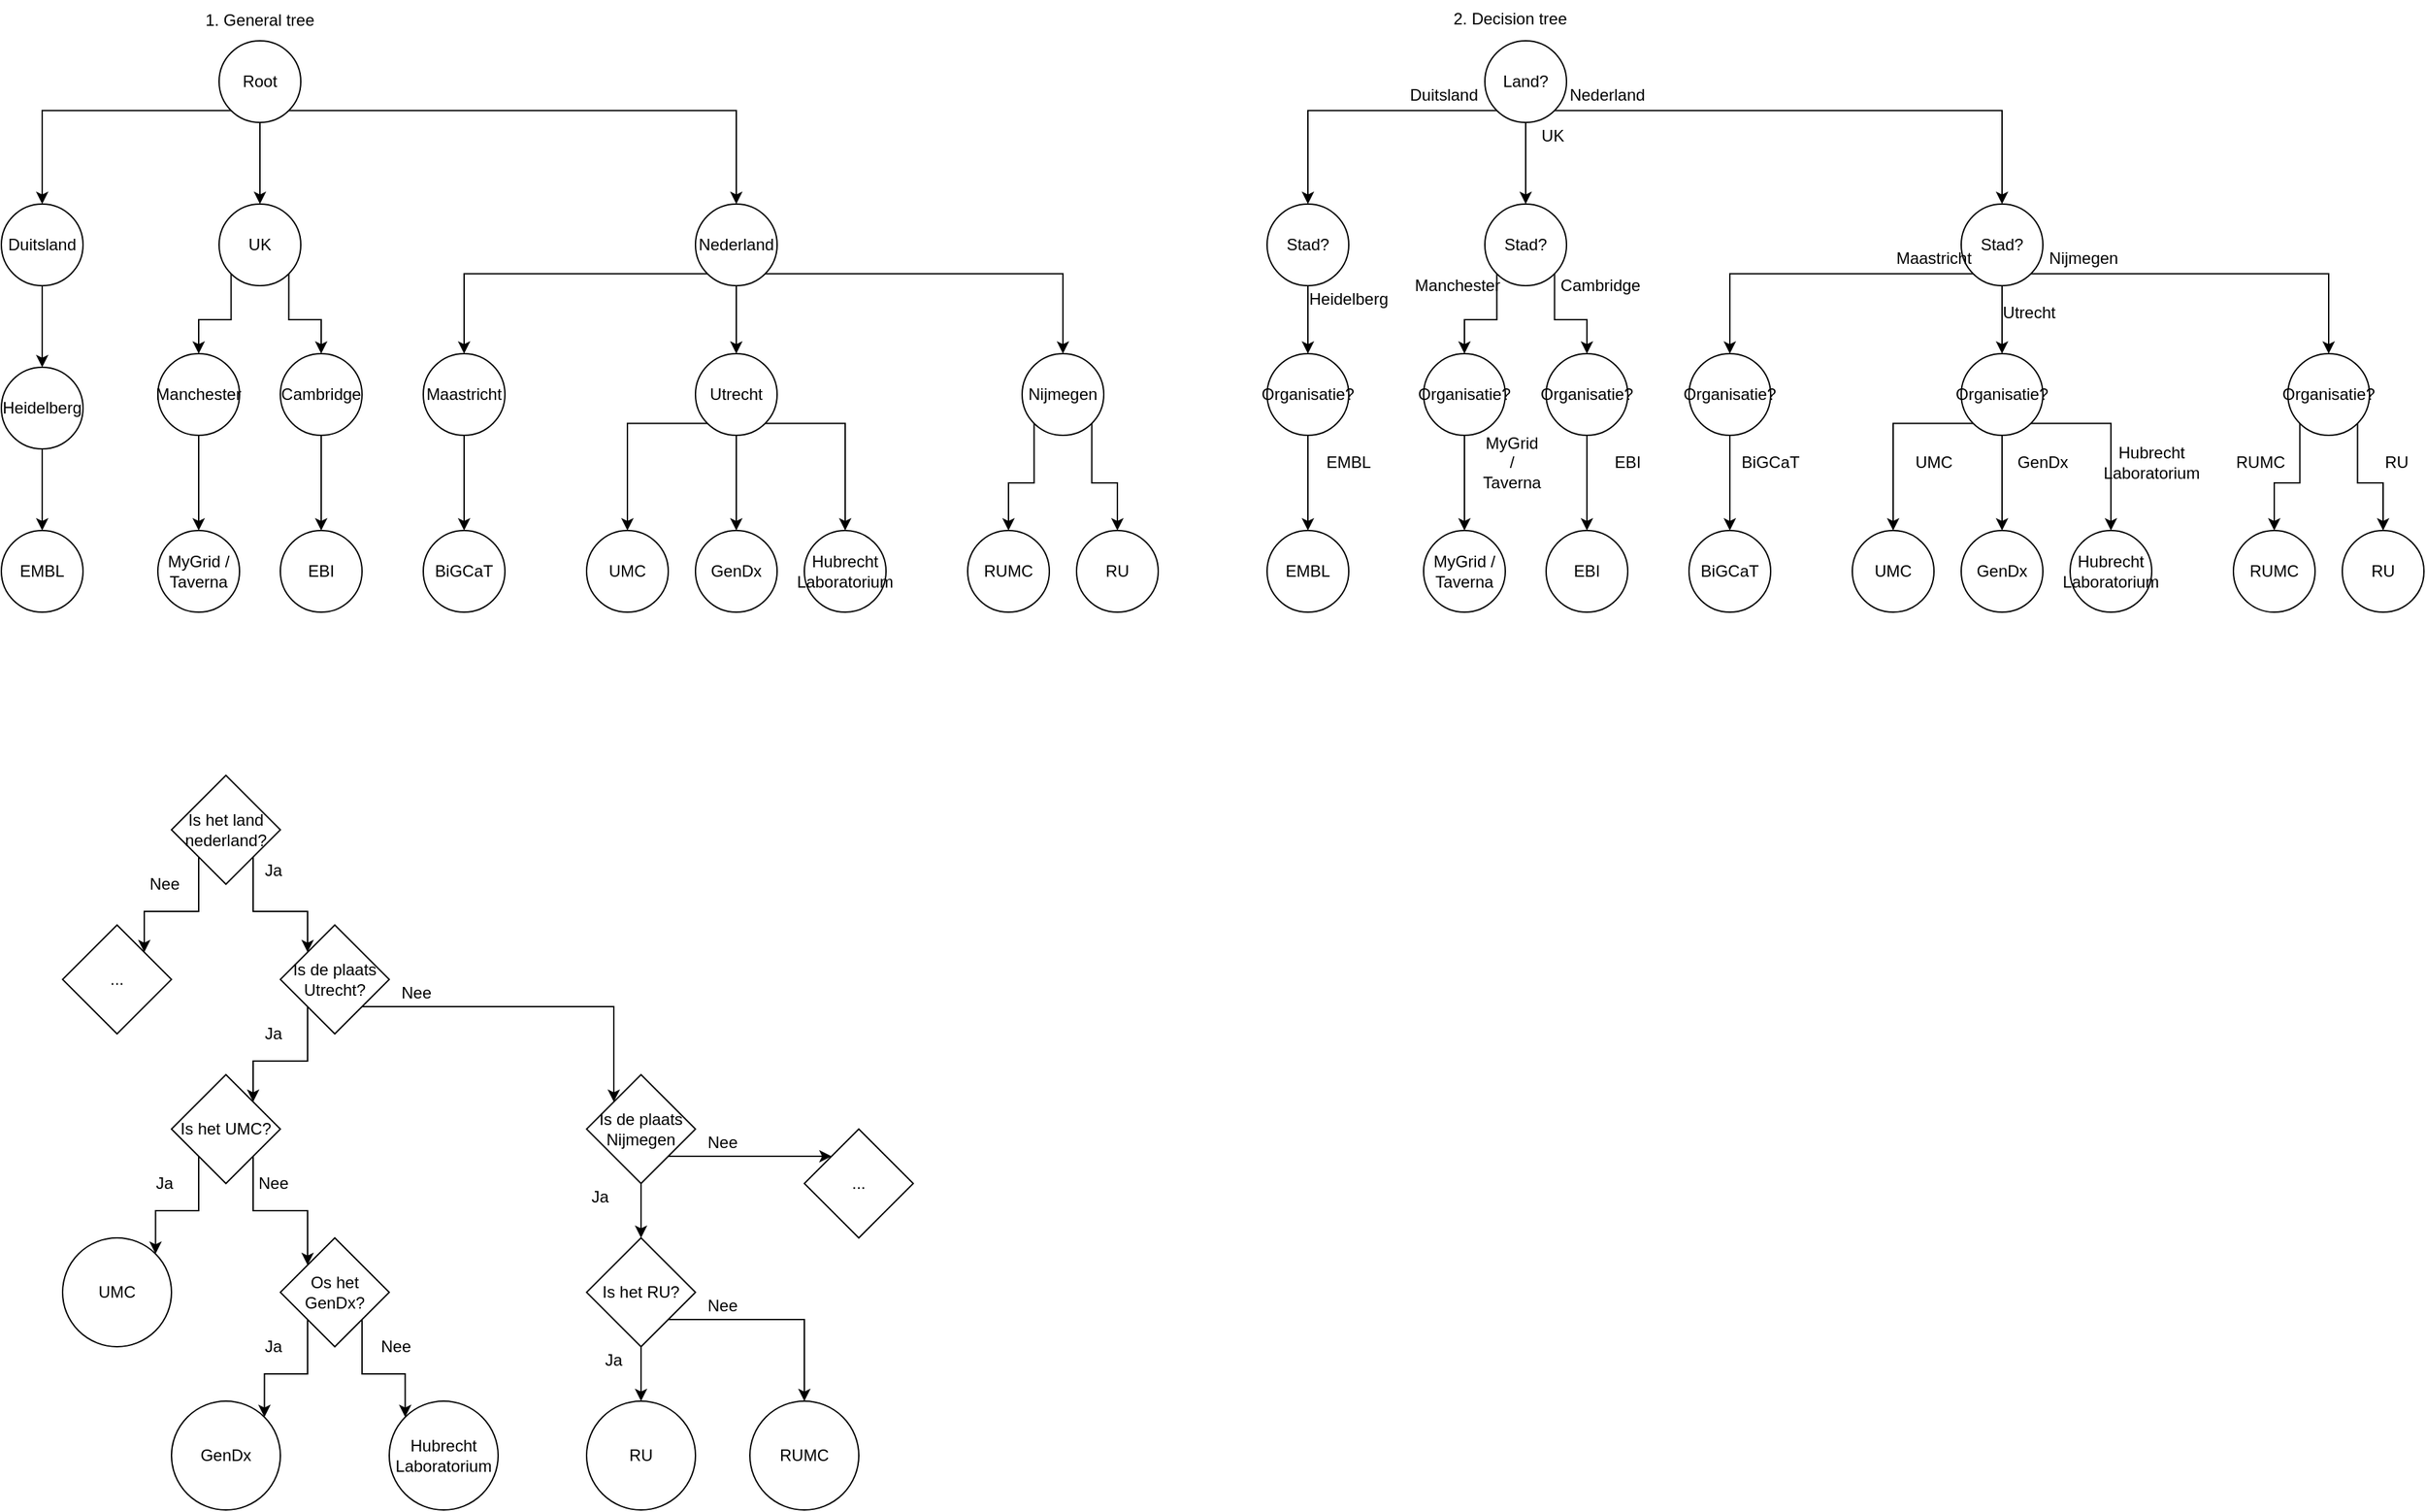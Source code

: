 <mxfile version="14.0.4" type="github">
  <diagram id="ynSm4ies3AohdqwCY75u" name="Page-1">
    <mxGraphModel dx="706" dy="773" grid="1" gridSize="10" guides="1" tooltips="1" connect="1" arrows="1" fold="1" page="1" pageScale="1" pageWidth="850" pageHeight="1100" math="0" shadow="0">
      <root>
        <mxCell id="0" />
        <mxCell id="1" parent="0" />
        <mxCell id="PlGeKxx-NIN7YSxcfEhY-20" style="edgeStyle=orthogonalEdgeStyle;rounded=0;orthogonalLoop=1;jettySize=auto;html=1;exitX=1;exitY=1;exitDx=0;exitDy=0;" edge="1" parent="1" source="PlGeKxx-NIN7YSxcfEhY-1" target="PlGeKxx-NIN7YSxcfEhY-2">
          <mxGeometry relative="1" as="geometry" />
        </mxCell>
        <mxCell id="PlGeKxx-NIN7YSxcfEhY-21" style="edgeStyle=orthogonalEdgeStyle;rounded=0;orthogonalLoop=1;jettySize=auto;html=1;exitX=0.5;exitY=1;exitDx=0;exitDy=0;entryX=0.5;entryY=0;entryDx=0;entryDy=0;" edge="1" parent="1" source="PlGeKxx-NIN7YSxcfEhY-1" target="PlGeKxx-NIN7YSxcfEhY-6">
          <mxGeometry relative="1" as="geometry" />
        </mxCell>
        <mxCell id="PlGeKxx-NIN7YSxcfEhY-22" style="edgeStyle=orthogonalEdgeStyle;rounded=0;orthogonalLoop=1;jettySize=auto;html=1;exitX=0;exitY=1;exitDx=0;exitDy=0;entryX=0.5;entryY=0;entryDx=0;entryDy=0;" edge="1" parent="1" source="PlGeKxx-NIN7YSxcfEhY-1" target="PlGeKxx-NIN7YSxcfEhY-4">
          <mxGeometry relative="1" as="geometry" />
        </mxCell>
        <mxCell id="PlGeKxx-NIN7YSxcfEhY-1" value="Root" style="ellipse;whiteSpace=wrap;html=1;aspect=fixed;" vertex="1" parent="1">
          <mxGeometry x="200" y="40" width="60" height="60" as="geometry" />
        </mxCell>
        <mxCell id="PlGeKxx-NIN7YSxcfEhY-23" style="edgeStyle=orthogonalEdgeStyle;rounded=0;orthogonalLoop=1;jettySize=auto;html=1;exitX=0;exitY=1;exitDx=0;exitDy=0;entryX=0.5;entryY=0;entryDx=0;entryDy=0;" edge="1" parent="1" source="PlGeKxx-NIN7YSxcfEhY-2" target="PlGeKxx-NIN7YSxcfEhY-8">
          <mxGeometry relative="1" as="geometry" />
        </mxCell>
        <mxCell id="PlGeKxx-NIN7YSxcfEhY-24" style="edgeStyle=orthogonalEdgeStyle;rounded=0;orthogonalLoop=1;jettySize=auto;html=1;exitX=0.5;exitY=1;exitDx=0;exitDy=0;entryX=0.5;entryY=0;entryDx=0;entryDy=0;" edge="1" parent="1" source="PlGeKxx-NIN7YSxcfEhY-2" target="PlGeKxx-NIN7YSxcfEhY-9">
          <mxGeometry relative="1" as="geometry" />
        </mxCell>
        <mxCell id="PlGeKxx-NIN7YSxcfEhY-25" style="edgeStyle=orthogonalEdgeStyle;rounded=0;orthogonalLoop=1;jettySize=auto;html=1;exitX=1;exitY=1;exitDx=0;exitDy=0;entryX=0.5;entryY=0;entryDx=0;entryDy=0;" edge="1" parent="1" source="PlGeKxx-NIN7YSxcfEhY-2" target="PlGeKxx-NIN7YSxcfEhY-3">
          <mxGeometry relative="1" as="geometry" />
        </mxCell>
        <mxCell id="PlGeKxx-NIN7YSxcfEhY-2" value="Nederland" style="ellipse;whiteSpace=wrap;html=1;aspect=fixed;" vertex="1" parent="1">
          <mxGeometry x="550" y="160" width="60" height="60" as="geometry" />
        </mxCell>
        <mxCell id="PlGeKxx-NIN7YSxcfEhY-26" style="edgeStyle=orthogonalEdgeStyle;rounded=0;orthogonalLoop=1;jettySize=auto;html=1;exitX=0;exitY=1;exitDx=0;exitDy=0;entryX=0.5;entryY=0;entryDx=0;entryDy=0;" edge="1" parent="1" source="PlGeKxx-NIN7YSxcfEhY-3" target="PlGeKxx-NIN7YSxcfEhY-17">
          <mxGeometry relative="1" as="geometry" />
        </mxCell>
        <mxCell id="PlGeKxx-NIN7YSxcfEhY-27" style="edgeStyle=orthogonalEdgeStyle;rounded=0;orthogonalLoop=1;jettySize=auto;html=1;exitX=1;exitY=1;exitDx=0;exitDy=0;" edge="1" parent="1" source="PlGeKxx-NIN7YSxcfEhY-3" target="PlGeKxx-NIN7YSxcfEhY-18">
          <mxGeometry relative="1" as="geometry" />
        </mxCell>
        <mxCell id="PlGeKxx-NIN7YSxcfEhY-3" value="Nijmegen" style="ellipse;whiteSpace=wrap;html=1;aspect=fixed;" vertex="1" parent="1">
          <mxGeometry x="790" y="270" width="60" height="60" as="geometry" />
        </mxCell>
        <mxCell id="PlGeKxx-NIN7YSxcfEhY-32" style="edgeStyle=orthogonalEdgeStyle;rounded=0;orthogonalLoop=1;jettySize=auto;html=1;exitX=0.5;exitY=1;exitDx=0;exitDy=0;entryX=0.5;entryY=0;entryDx=0;entryDy=0;" edge="1" parent="1" source="PlGeKxx-NIN7YSxcfEhY-4" target="PlGeKxx-NIN7YSxcfEhY-11">
          <mxGeometry relative="1" as="geometry" />
        </mxCell>
        <mxCell id="PlGeKxx-NIN7YSxcfEhY-4" value="Duitsland" style="ellipse;whiteSpace=wrap;html=1;aspect=fixed;" vertex="1" parent="1">
          <mxGeometry x="40" y="160" width="60" height="60" as="geometry" />
        </mxCell>
        <mxCell id="PlGeKxx-NIN7YSxcfEhY-37" style="edgeStyle=orthogonalEdgeStyle;rounded=0;orthogonalLoop=1;jettySize=auto;html=1;exitX=0;exitY=1;exitDx=0;exitDy=0;entryX=0.5;entryY=0;entryDx=0;entryDy=0;" edge="1" parent="1" source="PlGeKxx-NIN7YSxcfEhY-6" target="PlGeKxx-NIN7YSxcfEhY-10">
          <mxGeometry relative="1" as="geometry" />
        </mxCell>
        <mxCell id="PlGeKxx-NIN7YSxcfEhY-38" style="edgeStyle=orthogonalEdgeStyle;rounded=0;orthogonalLoop=1;jettySize=auto;html=1;exitX=1;exitY=1;exitDx=0;exitDy=0;" edge="1" parent="1" source="PlGeKxx-NIN7YSxcfEhY-6" target="PlGeKxx-NIN7YSxcfEhY-7">
          <mxGeometry relative="1" as="geometry" />
        </mxCell>
        <mxCell id="PlGeKxx-NIN7YSxcfEhY-6" value="UK" style="ellipse;whiteSpace=wrap;html=1;aspect=fixed;" vertex="1" parent="1">
          <mxGeometry x="200" y="160" width="60" height="60" as="geometry" />
        </mxCell>
        <mxCell id="PlGeKxx-NIN7YSxcfEhY-39" style="edgeStyle=orthogonalEdgeStyle;rounded=0;orthogonalLoop=1;jettySize=auto;html=1;exitX=0.5;exitY=1;exitDx=0;exitDy=0;" edge="1" parent="1" source="PlGeKxx-NIN7YSxcfEhY-7" target="PlGeKxx-NIN7YSxcfEhY-35">
          <mxGeometry relative="1" as="geometry" />
        </mxCell>
        <mxCell id="PlGeKxx-NIN7YSxcfEhY-7" value="Cambridge" style="ellipse;whiteSpace=wrap;html=1;aspect=fixed;" vertex="1" parent="1">
          <mxGeometry x="245" y="270" width="60" height="60" as="geometry" />
        </mxCell>
        <mxCell id="PlGeKxx-NIN7YSxcfEhY-31" style="edgeStyle=orthogonalEdgeStyle;rounded=0;orthogonalLoop=1;jettySize=auto;html=1;exitX=0.5;exitY=1;exitDx=0;exitDy=0;entryX=0.5;entryY=0;entryDx=0;entryDy=0;" edge="1" parent="1" source="PlGeKxx-NIN7YSxcfEhY-8" target="PlGeKxx-NIN7YSxcfEhY-19">
          <mxGeometry relative="1" as="geometry" />
        </mxCell>
        <mxCell id="PlGeKxx-NIN7YSxcfEhY-8" value="Maastricht" style="ellipse;whiteSpace=wrap;html=1;aspect=fixed;" vertex="1" parent="1">
          <mxGeometry x="350" y="270" width="60" height="60" as="geometry" />
        </mxCell>
        <mxCell id="PlGeKxx-NIN7YSxcfEhY-28" style="edgeStyle=orthogonalEdgeStyle;rounded=0;orthogonalLoop=1;jettySize=auto;html=1;exitX=1;exitY=1;exitDx=0;exitDy=0;" edge="1" parent="1" source="PlGeKxx-NIN7YSxcfEhY-9" target="PlGeKxx-NIN7YSxcfEhY-16">
          <mxGeometry relative="1" as="geometry" />
        </mxCell>
        <mxCell id="PlGeKxx-NIN7YSxcfEhY-29" style="edgeStyle=orthogonalEdgeStyle;rounded=0;orthogonalLoop=1;jettySize=auto;html=1;exitX=0.5;exitY=1;exitDx=0;exitDy=0;entryX=0.5;entryY=0;entryDx=0;entryDy=0;" edge="1" parent="1" source="PlGeKxx-NIN7YSxcfEhY-9" target="PlGeKxx-NIN7YSxcfEhY-15">
          <mxGeometry relative="1" as="geometry" />
        </mxCell>
        <mxCell id="PlGeKxx-NIN7YSxcfEhY-30" style="edgeStyle=orthogonalEdgeStyle;rounded=0;orthogonalLoop=1;jettySize=auto;html=1;exitX=0;exitY=1;exitDx=0;exitDy=0;entryX=0.5;entryY=0;entryDx=0;entryDy=0;" edge="1" parent="1" source="PlGeKxx-NIN7YSxcfEhY-9" target="PlGeKxx-NIN7YSxcfEhY-14">
          <mxGeometry relative="1" as="geometry" />
        </mxCell>
        <mxCell id="PlGeKxx-NIN7YSxcfEhY-9" value="Utrecht" style="ellipse;whiteSpace=wrap;html=1;aspect=fixed;" vertex="1" parent="1">
          <mxGeometry x="550" y="270" width="60" height="60" as="geometry" />
        </mxCell>
        <mxCell id="PlGeKxx-NIN7YSxcfEhY-36" style="edgeStyle=orthogonalEdgeStyle;rounded=0;orthogonalLoop=1;jettySize=auto;html=1;entryX=0.5;entryY=0;entryDx=0;entryDy=0;" edge="1" parent="1" source="PlGeKxx-NIN7YSxcfEhY-10" target="PlGeKxx-NIN7YSxcfEhY-34">
          <mxGeometry relative="1" as="geometry" />
        </mxCell>
        <mxCell id="PlGeKxx-NIN7YSxcfEhY-10" value="Manchester" style="ellipse;whiteSpace=wrap;html=1;aspect=fixed;" vertex="1" parent="1">
          <mxGeometry x="155" y="270" width="60" height="60" as="geometry" />
        </mxCell>
        <mxCell id="PlGeKxx-NIN7YSxcfEhY-33" style="edgeStyle=orthogonalEdgeStyle;rounded=0;orthogonalLoop=1;jettySize=auto;html=1;exitX=0.5;exitY=1;exitDx=0;exitDy=0;entryX=0.5;entryY=0;entryDx=0;entryDy=0;" edge="1" parent="1" source="PlGeKxx-NIN7YSxcfEhY-11" target="PlGeKxx-NIN7YSxcfEhY-13">
          <mxGeometry relative="1" as="geometry" />
        </mxCell>
        <mxCell id="PlGeKxx-NIN7YSxcfEhY-11" value="Heidelberg" style="ellipse;whiteSpace=wrap;html=1;aspect=fixed;" vertex="1" parent="1">
          <mxGeometry x="40" y="280" width="60" height="60" as="geometry" />
        </mxCell>
        <mxCell id="PlGeKxx-NIN7YSxcfEhY-13" value="EMBL" style="ellipse;whiteSpace=wrap;html=1;aspect=fixed;" vertex="1" parent="1">
          <mxGeometry x="40" y="400" width="60" height="60" as="geometry" />
        </mxCell>
        <mxCell id="PlGeKxx-NIN7YSxcfEhY-14" value="UMC" style="ellipse;whiteSpace=wrap;html=1;aspect=fixed;" vertex="1" parent="1">
          <mxGeometry x="470" y="400" width="60" height="60" as="geometry" />
        </mxCell>
        <mxCell id="PlGeKxx-NIN7YSxcfEhY-15" value="GenDx" style="ellipse;whiteSpace=wrap;html=1;aspect=fixed;" vertex="1" parent="1">
          <mxGeometry x="550" y="400" width="60" height="60" as="geometry" />
        </mxCell>
        <mxCell id="PlGeKxx-NIN7YSxcfEhY-16" value="Hubrecht Laboratorium" style="ellipse;whiteSpace=wrap;html=1;aspect=fixed;" vertex="1" parent="1">
          <mxGeometry x="630" y="400" width="60" height="60" as="geometry" />
        </mxCell>
        <mxCell id="PlGeKxx-NIN7YSxcfEhY-17" value="RUMC" style="ellipse;whiteSpace=wrap;html=1;aspect=fixed;" vertex="1" parent="1">
          <mxGeometry x="750" y="400" width="60" height="60" as="geometry" />
        </mxCell>
        <mxCell id="PlGeKxx-NIN7YSxcfEhY-18" value="RU" style="ellipse;whiteSpace=wrap;html=1;aspect=fixed;" vertex="1" parent="1">
          <mxGeometry x="830" y="400" width="60" height="60" as="geometry" />
        </mxCell>
        <mxCell id="PlGeKxx-NIN7YSxcfEhY-19" value="BiGCaT" style="ellipse;whiteSpace=wrap;html=1;aspect=fixed;" vertex="1" parent="1">
          <mxGeometry x="350" y="400" width="60" height="60" as="geometry" />
        </mxCell>
        <mxCell id="PlGeKxx-NIN7YSxcfEhY-34" value="MyGrid / Taverna" style="ellipse;whiteSpace=wrap;html=1;aspect=fixed;" vertex="1" parent="1">
          <mxGeometry x="155" y="400" width="60" height="60" as="geometry" />
        </mxCell>
        <mxCell id="PlGeKxx-NIN7YSxcfEhY-35" value="EBI" style="ellipse;whiteSpace=wrap;html=1;aspect=fixed;" vertex="1" parent="1">
          <mxGeometry x="245" y="400" width="60" height="60" as="geometry" />
        </mxCell>
        <mxCell id="PlGeKxx-NIN7YSxcfEhY-40" style="edgeStyle=orthogonalEdgeStyle;rounded=0;orthogonalLoop=1;jettySize=auto;html=1;exitX=1;exitY=1;exitDx=0;exitDy=0;" edge="1" parent="1" source="PlGeKxx-NIN7YSxcfEhY-43" target="PlGeKxx-NIN7YSxcfEhY-47">
          <mxGeometry relative="1" as="geometry" />
        </mxCell>
        <mxCell id="PlGeKxx-NIN7YSxcfEhY-41" style="edgeStyle=orthogonalEdgeStyle;rounded=0;orthogonalLoop=1;jettySize=auto;html=1;exitX=0.5;exitY=1;exitDx=0;exitDy=0;entryX=0.5;entryY=0;entryDx=0;entryDy=0;" edge="1" parent="1" source="PlGeKxx-NIN7YSxcfEhY-43" target="PlGeKxx-NIN7YSxcfEhY-55">
          <mxGeometry relative="1" as="geometry" />
        </mxCell>
        <mxCell id="PlGeKxx-NIN7YSxcfEhY-42" style="edgeStyle=orthogonalEdgeStyle;rounded=0;orthogonalLoop=1;jettySize=auto;html=1;exitX=0;exitY=1;exitDx=0;exitDy=0;entryX=0.5;entryY=0;entryDx=0;entryDy=0;" edge="1" parent="1" source="PlGeKxx-NIN7YSxcfEhY-43" target="PlGeKxx-NIN7YSxcfEhY-52">
          <mxGeometry relative="1" as="geometry" />
        </mxCell>
        <mxCell id="PlGeKxx-NIN7YSxcfEhY-43" value="Land?" style="ellipse;whiteSpace=wrap;html=1;aspect=fixed;" vertex="1" parent="1">
          <mxGeometry x="1130" y="40" width="60" height="60" as="geometry" />
        </mxCell>
        <mxCell id="PlGeKxx-NIN7YSxcfEhY-44" style="edgeStyle=orthogonalEdgeStyle;rounded=0;orthogonalLoop=1;jettySize=auto;html=1;exitX=0;exitY=1;exitDx=0;exitDy=0;entryX=0.5;entryY=0;entryDx=0;entryDy=0;" edge="1" parent="1" source="PlGeKxx-NIN7YSxcfEhY-47" target="PlGeKxx-NIN7YSxcfEhY-59">
          <mxGeometry relative="1" as="geometry" />
        </mxCell>
        <mxCell id="PlGeKxx-NIN7YSxcfEhY-45" style="edgeStyle=orthogonalEdgeStyle;rounded=0;orthogonalLoop=1;jettySize=auto;html=1;exitX=0.5;exitY=1;exitDx=0;exitDy=0;entryX=0.5;entryY=0;entryDx=0;entryDy=0;" edge="1" parent="1" source="PlGeKxx-NIN7YSxcfEhY-47" target="PlGeKxx-NIN7YSxcfEhY-63">
          <mxGeometry relative="1" as="geometry" />
        </mxCell>
        <mxCell id="PlGeKxx-NIN7YSxcfEhY-46" style="edgeStyle=orthogonalEdgeStyle;rounded=0;orthogonalLoop=1;jettySize=auto;html=1;exitX=1;exitY=1;exitDx=0;exitDy=0;entryX=0.5;entryY=0;entryDx=0;entryDy=0;" edge="1" parent="1" source="PlGeKxx-NIN7YSxcfEhY-47" target="PlGeKxx-NIN7YSxcfEhY-50">
          <mxGeometry relative="1" as="geometry" />
        </mxCell>
        <mxCell id="PlGeKxx-NIN7YSxcfEhY-47" value="Stad?" style="ellipse;whiteSpace=wrap;html=1;aspect=fixed;" vertex="1" parent="1">
          <mxGeometry x="1480" y="160" width="60" height="60" as="geometry" />
        </mxCell>
        <mxCell id="PlGeKxx-NIN7YSxcfEhY-48" style="edgeStyle=orthogonalEdgeStyle;rounded=0;orthogonalLoop=1;jettySize=auto;html=1;exitX=0;exitY=1;exitDx=0;exitDy=0;entryX=0.5;entryY=0;entryDx=0;entryDy=0;" edge="1" parent="1" source="PlGeKxx-NIN7YSxcfEhY-50" target="PlGeKxx-NIN7YSxcfEhY-72">
          <mxGeometry relative="1" as="geometry" />
        </mxCell>
        <mxCell id="PlGeKxx-NIN7YSxcfEhY-49" style="edgeStyle=orthogonalEdgeStyle;rounded=0;orthogonalLoop=1;jettySize=auto;html=1;exitX=1;exitY=1;exitDx=0;exitDy=0;" edge="1" parent="1" source="PlGeKxx-NIN7YSxcfEhY-50" target="PlGeKxx-NIN7YSxcfEhY-73">
          <mxGeometry relative="1" as="geometry" />
        </mxCell>
        <mxCell id="PlGeKxx-NIN7YSxcfEhY-50" value="Organisatie?" style="ellipse;whiteSpace=wrap;html=1;aspect=fixed;" vertex="1" parent="1">
          <mxGeometry x="1720" y="270" width="60" height="60" as="geometry" />
        </mxCell>
        <mxCell id="PlGeKxx-NIN7YSxcfEhY-51" style="edgeStyle=orthogonalEdgeStyle;rounded=0;orthogonalLoop=1;jettySize=auto;html=1;exitX=0.5;exitY=1;exitDx=0;exitDy=0;entryX=0.5;entryY=0;entryDx=0;entryDy=0;" edge="1" parent="1" source="PlGeKxx-NIN7YSxcfEhY-52" target="PlGeKxx-NIN7YSxcfEhY-67">
          <mxGeometry relative="1" as="geometry" />
        </mxCell>
        <mxCell id="PlGeKxx-NIN7YSxcfEhY-52" value="Stad?" style="ellipse;whiteSpace=wrap;html=1;aspect=fixed;" vertex="1" parent="1">
          <mxGeometry x="970" y="160" width="60" height="60" as="geometry" />
        </mxCell>
        <mxCell id="PlGeKxx-NIN7YSxcfEhY-53" style="edgeStyle=orthogonalEdgeStyle;rounded=0;orthogonalLoop=1;jettySize=auto;html=1;exitX=0;exitY=1;exitDx=0;exitDy=0;entryX=0.5;entryY=0;entryDx=0;entryDy=0;" edge="1" parent="1" source="PlGeKxx-NIN7YSxcfEhY-55" target="PlGeKxx-NIN7YSxcfEhY-65">
          <mxGeometry relative="1" as="geometry" />
        </mxCell>
        <mxCell id="PlGeKxx-NIN7YSxcfEhY-54" style="edgeStyle=orthogonalEdgeStyle;rounded=0;orthogonalLoop=1;jettySize=auto;html=1;exitX=1;exitY=1;exitDx=0;exitDy=0;" edge="1" parent="1" source="PlGeKxx-NIN7YSxcfEhY-55" target="PlGeKxx-NIN7YSxcfEhY-57">
          <mxGeometry relative="1" as="geometry" />
        </mxCell>
        <mxCell id="PlGeKxx-NIN7YSxcfEhY-55" value="Stad?" style="ellipse;whiteSpace=wrap;html=1;aspect=fixed;" vertex="1" parent="1">
          <mxGeometry x="1130" y="160" width="60" height="60" as="geometry" />
        </mxCell>
        <mxCell id="PlGeKxx-NIN7YSxcfEhY-56" style="edgeStyle=orthogonalEdgeStyle;rounded=0;orthogonalLoop=1;jettySize=auto;html=1;exitX=0.5;exitY=1;exitDx=0;exitDy=0;" edge="1" parent="1" source="PlGeKxx-NIN7YSxcfEhY-57" target="PlGeKxx-NIN7YSxcfEhY-76">
          <mxGeometry relative="1" as="geometry" />
        </mxCell>
        <mxCell id="PlGeKxx-NIN7YSxcfEhY-57" value="Organisatie?" style="ellipse;whiteSpace=wrap;html=1;aspect=fixed;" vertex="1" parent="1">
          <mxGeometry x="1175" y="270" width="60" height="60" as="geometry" />
        </mxCell>
        <mxCell id="PlGeKxx-NIN7YSxcfEhY-58" style="edgeStyle=orthogonalEdgeStyle;rounded=0;orthogonalLoop=1;jettySize=auto;html=1;exitX=0.5;exitY=1;exitDx=0;exitDy=0;entryX=0.5;entryY=0;entryDx=0;entryDy=0;" edge="1" parent="1" source="PlGeKxx-NIN7YSxcfEhY-59" target="PlGeKxx-NIN7YSxcfEhY-74">
          <mxGeometry relative="1" as="geometry" />
        </mxCell>
        <mxCell id="PlGeKxx-NIN7YSxcfEhY-59" value="Organisatie?" style="ellipse;whiteSpace=wrap;html=1;aspect=fixed;" vertex="1" parent="1">
          <mxGeometry x="1280" y="270" width="60" height="60" as="geometry" />
        </mxCell>
        <mxCell id="PlGeKxx-NIN7YSxcfEhY-60" style="edgeStyle=orthogonalEdgeStyle;rounded=0;orthogonalLoop=1;jettySize=auto;html=1;exitX=1;exitY=1;exitDx=0;exitDy=0;" edge="1" parent="1" source="PlGeKxx-NIN7YSxcfEhY-63" target="PlGeKxx-NIN7YSxcfEhY-71">
          <mxGeometry relative="1" as="geometry" />
        </mxCell>
        <mxCell id="PlGeKxx-NIN7YSxcfEhY-61" style="edgeStyle=orthogonalEdgeStyle;rounded=0;orthogonalLoop=1;jettySize=auto;html=1;exitX=0.5;exitY=1;exitDx=0;exitDy=0;entryX=0.5;entryY=0;entryDx=0;entryDy=0;" edge="1" parent="1" source="PlGeKxx-NIN7YSxcfEhY-63" target="PlGeKxx-NIN7YSxcfEhY-70">
          <mxGeometry relative="1" as="geometry" />
        </mxCell>
        <mxCell id="PlGeKxx-NIN7YSxcfEhY-62" style="edgeStyle=orthogonalEdgeStyle;rounded=0;orthogonalLoop=1;jettySize=auto;html=1;exitX=0;exitY=1;exitDx=0;exitDy=0;entryX=0.5;entryY=0;entryDx=0;entryDy=0;" edge="1" parent="1" source="PlGeKxx-NIN7YSxcfEhY-63" target="PlGeKxx-NIN7YSxcfEhY-69">
          <mxGeometry relative="1" as="geometry" />
        </mxCell>
        <mxCell id="PlGeKxx-NIN7YSxcfEhY-63" value="Organisatie?" style="ellipse;whiteSpace=wrap;html=1;aspect=fixed;" vertex="1" parent="1">
          <mxGeometry x="1480" y="270" width="60" height="60" as="geometry" />
        </mxCell>
        <mxCell id="PlGeKxx-NIN7YSxcfEhY-64" style="edgeStyle=orthogonalEdgeStyle;rounded=0;orthogonalLoop=1;jettySize=auto;html=1;entryX=0.5;entryY=0;entryDx=0;entryDy=0;" edge="1" parent="1" source="PlGeKxx-NIN7YSxcfEhY-65" target="PlGeKxx-NIN7YSxcfEhY-75">
          <mxGeometry relative="1" as="geometry" />
        </mxCell>
        <mxCell id="PlGeKxx-NIN7YSxcfEhY-65" value="Organisatie?" style="ellipse;whiteSpace=wrap;html=1;aspect=fixed;" vertex="1" parent="1">
          <mxGeometry x="1085" y="270" width="60" height="60" as="geometry" />
        </mxCell>
        <mxCell id="PlGeKxx-NIN7YSxcfEhY-66" style="edgeStyle=orthogonalEdgeStyle;rounded=0;orthogonalLoop=1;jettySize=auto;html=1;exitX=0.5;exitY=1;exitDx=0;exitDy=0;entryX=0.5;entryY=0;entryDx=0;entryDy=0;" edge="1" parent="1" source="PlGeKxx-NIN7YSxcfEhY-67" target="PlGeKxx-NIN7YSxcfEhY-68">
          <mxGeometry relative="1" as="geometry" />
        </mxCell>
        <mxCell id="PlGeKxx-NIN7YSxcfEhY-67" value="Organisatie?" style="ellipse;whiteSpace=wrap;html=1;aspect=fixed;" vertex="1" parent="1">
          <mxGeometry x="970" y="270" width="60" height="60" as="geometry" />
        </mxCell>
        <mxCell id="PlGeKxx-NIN7YSxcfEhY-68" value="EMBL" style="ellipse;whiteSpace=wrap;html=1;aspect=fixed;" vertex="1" parent="1">
          <mxGeometry x="970" y="400" width="60" height="60" as="geometry" />
        </mxCell>
        <mxCell id="PlGeKxx-NIN7YSxcfEhY-69" value="UMC" style="ellipse;whiteSpace=wrap;html=1;aspect=fixed;" vertex="1" parent="1">
          <mxGeometry x="1400" y="400" width="60" height="60" as="geometry" />
        </mxCell>
        <mxCell id="PlGeKxx-NIN7YSxcfEhY-70" value="GenDx" style="ellipse;whiteSpace=wrap;html=1;aspect=fixed;" vertex="1" parent="1">
          <mxGeometry x="1480" y="400" width="60" height="60" as="geometry" />
        </mxCell>
        <mxCell id="PlGeKxx-NIN7YSxcfEhY-71" value="Hubrecht Laboratorium" style="ellipse;whiteSpace=wrap;html=1;aspect=fixed;" vertex="1" parent="1">
          <mxGeometry x="1560" y="400" width="60" height="60" as="geometry" />
        </mxCell>
        <mxCell id="PlGeKxx-NIN7YSxcfEhY-72" value="RUMC" style="ellipse;whiteSpace=wrap;html=1;aspect=fixed;" vertex="1" parent="1">
          <mxGeometry x="1680" y="400" width="60" height="60" as="geometry" />
        </mxCell>
        <mxCell id="PlGeKxx-NIN7YSxcfEhY-73" value="RU" style="ellipse;whiteSpace=wrap;html=1;aspect=fixed;" vertex="1" parent="1">
          <mxGeometry x="1760" y="400" width="60" height="60" as="geometry" />
        </mxCell>
        <mxCell id="PlGeKxx-NIN7YSxcfEhY-74" value="BiGCaT" style="ellipse;whiteSpace=wrap;html=1;aspect=fixed;" vertex="1" parent="1">
          <mxGeometry x="1280" y="400" width="60" height="60" as="geometry" />
        </mxCell>
        <mxCell id="PlGeKxx-NIN7YSxcfEhY-75" value="MyGrid / Taverna" style="ellipse;whiteSpace=wrap;html=1;aspect=fixed;" vertex="1" parent="1">
          <mxGeometry x="1085" y="400" width="60" height="60" as="geometry" />
        </mxCell>
        <mxCell id="PlGeKxx-NIN7YSxcfEhY-76" value="EBI" style="ellipse;whiteSpace=wrap;html=1;aspect=fixed;" vertex="1" parent="1">
          <mxGeometry x="1175" y="400" width="60" height="60" as="geometry" />
        </mxCell>
        <mxCell id="PlGeKxx-NIN7YSxcfEhY-78" value="2. Decision tree" style="text;whiteSpace=wrap;html=1;" vertex="1" parent="1">
          <mxGeometry x="1105" y="10" width="110" height="30" as="geometry" />
        </mxCell>
        <mxCell id="PlGeKxx-NIN7YSxcfEhY-79" value="1. General tree" style="text;html=1;strokeColor=none;fillColor=none;align=center;verticalAlign=middle;whiteSpace=wrap;rounded=0;" vertex="1" parent="1">
          <mxGeometry x="155" y="15" width="150" height="20" as="geometry" />
        </mxCell>
        <mxCell id="PlGeKxx-NIN7YSxcfEhY-80" value="Duitsland" style="text;html=1;strokeColor=none;fillColor=none;align=center;verticalAlign=middle;whiteSpace=wrap;rounded=0;" vertex="1" parent="1">
          <mxGeometry x="1080" y="70" width="40" height="20" as="geometry" />
        </mxCell>
        <mxCell id="PlGeKxx-NIN7YSxcfEhY-81" value="UK" style="text;html=1;strokeColor=none;fillColor=none;align=center;verticalAlign=middle;whiteSpace=wrap;rounded=0;" vertex="1" parent="1">
          <mxGeometry x="1160" y="100" width="40" height="20" as="geometry" />
        </mxCell>
        <mxCell id="PlGeKxx-NIN7YSxcfEhY-82" value="Nederland" style="text;html=1;strokeColor=none;fillColor=none;align=center;verticalAlign=middle;whiteSpace=wrap;rounded=0;" vertex="1" parent="1">
          <mxGeometry x="1200" y="70" width="40" height="20" as="geometry" />
        </mxCell>
        <mxCell id="PlGeKxx-NIN7YSxcfEhY-83" value="Heidelberg" style="text;html=1;strokeColor=none;fillColor=none;align=center;verticalAlign=middle;whiteSpace=wrap;rounded=0;" vertex="1" parent="1">
          <mxGeometry x="1010" y="220" width="40" height="20" as="geometry" />
        </mxCell>
        <mxCell id="PlGeKxx-NIN7YSxcfEhY-84" value="Cambridge" style="text;html=1;strokeColor=none;fillColor=none;align=center;verticalAlign=middle;whiteSpace=wrap;rounded=0;" vertex="1" parent="1">
          <mxGeometry x="1195" y="210" width="40" height="20" as="geometry" />
        </mxCell>
        <mxCell id="PlGeKxx-NIN7YSxcfEhY-85" value="Manchester" style="text;html=1;strokeColor=none;fillColor=none;align=center;verticalAlign=middle;whiteSpace=wrap;rounded=0;" vertex="1" parent="1">
          <mxGeometry x="1090" y="210" width="40" height="20" as="geometry" />
        </mxCell>
        <mxCell id="PlGeKxx-NIN7YSxcfEhY-86" value="Maastricht" style="text;html=1;strokeColor=none;fillColor=none;align=center;verticalAlign=middle;whiteSpace=wrap;rounded=0;" vertex="1" parent="1">
          <mxGeometry x="1440" y="190" width="40" height="20" as="geometry" />
        </mxCell>
        <mxCell id="PlGeKxx-NIN7YSxcfEhY-87" value="Nijmegen" style="text;html=1;strokeColor=none;fillColor=none;align=center;verticalAlign=middle;whiteSpace=wrap;rounded=0;" vertex="1" parent="1">
          <mxGeometry x="1550" y="190" width="40" height="20" as="geometry" />
        </mxCell>
        <mxCell id="PlGeKxx-NIN7YSxcfEhY-88" value="Utrecht" style="text;html=1;strokeColor=none;fillColor=none;align=center;verticalAlign=middle;whiteSpace=wrap;rounded=0;" vertex="1" parent="1">
          <mxGeometry x="1510" y="230" width="40" height="20" as="geometry" />
        </mxCell>
        <mxCell id="PlGeKxx-NIN7YSxcfEhY-89" value="EMBL" style="text;html=1;strokeColor=none;fillColor=none;align=center;verticalAlign=middle;whiteSpace=wrap;rounded=0;" vertex="1" parent="1">
          <mxGeometry x="1010" y="340" width="40" height="20" as="geometry" />
        </mxCell>
        <mxCell id="PlGeKxx-NIN7YSxcfEhY-90" value="MyGrid / Taverna" style="text;html=1;strokeColor=none;fillColor=none;align=center;verticalAlign=middle;whiteSpace=wrap;rounded=0;" vertex="1" parent="1">
          <mxGeometry x="1130" y="340" width="40" height="20" as="geometry" />
        </mxCell>
        <mxCell id="PlGeKxx-NIN7YSxcfEhY-91" value="EBI" style="text;html=1;strokeColor=none;fillColor=none;align=center;verticalAlign=middle;whiteSpace=wrap;rounded=0;" vertex="1" parent="1">
          <mxGeometry x="1215" y="340" width="40" height="20" as="geometry" />
        </mxCell>
        <mxCell id="PlGeKxx-NIN7YSxcfEhY-92" value="BiGCaT" style="text;html=1;strokeColor=none;fillColor=none;align=center;verticalAlign=middle;whiteSpace=wrap;rounded=0;" vertex="1" parent="1">
          <mxGeometry x="1320" y="340" width="40" height="20" as="geometry" />
        </mxCell>
        <mxCell id="PlGeKxx-NIN7YSxcfEhY-93" value="UMC" style="text;html=1;strokeColor=none;fillColor=none;align=center;verticalAlign=middle;whiteSpace=wrap;rounded=0;" vertex="1" parent="1">
          <mxGeometry x="1440" y="340" width="40" height="20" as="geometry" />
        </mxCell>
        <mxCell id="PlGeKxx-NIN7YSxcfEhY-94" value="GenDx" style="text;html=1;strokeColor=none;fillColor=none;align=center;verticalAlign=middle;whiteSpace=wrap;rounded=0;" vertex="1" parent="1">
          <mxGeometry x="1520" y="340" width="40" height="20" as="geometry" />
        </mxCell>
        <mxCell id="PlGeKxx-NIN7YSxcfEhY-95" value="Hubrecht Laboratorium" style="text;html=1;strokeColor=none;fillColor=none;align=center;verticalAlign=middle;whiteSpace=wrap;rounded=0;" vertex="1" parent="1">
          <mxGeometry x="1600" y="340" width="40" height="20" as="geometry" />
        </mxCell>
        <mxCell id="PlGeKxx-NIN7YSxcfEhY-96" value="RUMC" style="text;html=1;strokeColor=none;fillColor=none;align=center;verticalAlign=middle;whiteSpace=wrap;rounded=0;" vertex="1" parent="1">
          <mxGeometry x="1680" y="340" width="40" height="20" as="geometry" />
        </mxCell>
        <mxCell id="PlGeKxx-NIN7YSxcfEhY-97" value="RU" style="text;html=1;strokeColor=none;fillColor=none;align=center;verticalAlign=middle;whiteSpace=wrap;rounded=0;" vertex="1" parent="1">
          <mxGeometry x="1780" y="340" width="40" height="20" as="geometry" />
        </mxCell>
        <mxCell id="PlGeKxx-NIN7YSxcfEhY-100" style="edgeStyle=orthogonalEdgeStyle;rounded=0;orthogonalLoop=1;jettySize=auto;html=1;exitX=0;exitY=1;exitDx=0;exitDy=0;entryX=1;entryY=0;entryDx=0;entryDy=0;" edge="1" parent="1" source="PlGeKxx-NIN7YSxcfEhY-98" target="PlGeKxx-NIN7YSxcfEhY-99">
          <mxGeometry relative="1" as="geometry" />
        </mxCell>
        <mxCell id="PlGeKxx-NIN7YSxcfEhY-119" style="edgeStyle=orthogonalEdgeStyle;rounded=0;orthogonalLoop=1;jettySize=auto;html=1;exitX=1;exitY=1;exitDx=0;exitDy=0;entryX=0;entryY=0;entryDx=0;entryDy=0;" edge="1" parent="1" source="PlGeKxx-NIN7YSxcfEhY-98" target="PlGeKxx-NIN7YSxcfEhY-101">
          <mxGeometry relative="1" as="geometry" />
        </mxCell>
        <mxCell id="PlGeKxx-NIN7YSxcfEhY-98" value="Is het land nederland?" style="rhombus;whiteSpace=wrap;html=1;" vertex="1" parent="1">
          <mxGeometry x="165" y="580" width="80" height="80" as="geometry" />
        </mxCell>
        <mxCell id="PlGeKxx-NIN7YSxcfEhY-99" value="..." style="rhombus;whiteSpace=wrap;html=1;" vertex="1" parent="1">
          <mxGeometry x="85" y="690" width="80" height="80" as="geometry" />
        </mxCell>
        <mxCell id="PlGeKxx-NIN7YSxcfEhY-103" style="edgeStyle=orthogonalEdgeStyle;rounded=0;orthogonalLoop=1;jettySize=auto;html=1;exitX=0;exitY=1;exitDx=0;exitDy=0;entryX=1;entryY=0;entryDx=0;entryDy=0;" edge="1" parent="1" source="PlGeKxx-NIN7YSxcfEhY-101" target="PlGeKxx-NIN7YSxcfEhY-102">
          <mxGeometry relative="1" as="geometry" />
        </mxCell>
        <mxCell id="PlGeKxx-NIN7YSxcfEhY-105" style="edgeStyle=orthogonalEdgeStyle;rounded=0;orthogonalLoop=1;jettySize=auto;html=1;exitX=1;exitY=1;exitDx=0;exitDy=0;entryX=0;entryY=0;entryDx=0;entryDy=0;" edge="1" parent="1" source="PlGeKxx-NIN7YSxcfEhY-101" target="PlGeKxx-NIN7YSxcfEhY-104">
          <mxGeometry relative="1" as="geometry" />
        </mxCell>
        <mxCell id="PlGeKxx-NIN7YSxcfEhY-101" value="Is de plaats Utrecht?" style="rhombus;whiteSpace=wrap;html=1;" vertex="1" parent="1">
          <mxGeometry x="245" y="690" width="80" height="80" as="geometry" />
        </mxCell>
        <mxCell id="PlGeKxx-NIN7YSxcfEhY-107" style="edgeStyle=orthogonalEdgeStyle;rounded=0;orthogonalLoop=1;jettySize=auto;html=1;exitX=0;exitY=1;exitDx=0;exitDy=0;entryX=1;entryY=0;entryDx=0;entryDy=0;" edge="1" parent="1" source="PlGeKxx-NIN7YSxcfEhY-102" target="PlGeKxx-NIN7YSxcfEhY-106">
          <mxGeometry relative="1" as="geometry" />
        </mxCell>
        <mxCell id="PlGeKxx-NIN7YSxcfEhY-109" style="edgeStyle=orthogonalEdgeStyle;rounded=0;orthogonalLoop=1;jettySize=auto;html=1;exitX=1;exitY=1;exitDx=0;exitDy=0;entryX=0;entryY=0;entryDx=0;entryDy=0;" edge="1" parent="1" source="PlGeKxx-NIN7YSxcfEhY-102" target="PlGeKxx-NIN7YSxcfEhY-108">
          <mxGeometry relative="1" as="geometry" />
        </mxCell>
        <mxCell id="PlGeKxx-NIN7YSxcfEhY-102" value="Is het UMC?" style="rhombus;whiteSpace=wrap;html=1;" vertex="1" parent="1">
          <mxGeometry x="165" y="800" width="80" height="80" as="geometry" />
        </mxCell>
        <mxCell id="PlGeKxx-NIN7YSxcfEhY-130" style="edgeStyle=orthogonalEdgeStyle;rounded=0;orthogonalLoop=1;jettySize=auto;html=1;exitX=1;exitY=1;exitDx=0;exitDy=0;entryX=0;entryY=0;entryDx=0;entryDy=0;" edge="1" parent="1" source="PlGeKxx-NIN7YSxcfEhY-104" target="PlGeKxx-NIN7YSxcfEhY-129">
          <mxGeometry relative="1" as="geometry" />
        </mxCell>
        <mxCell id="PlGeKxx-NIN7YSxcfEhY-131" style="edgeStyle=orthogonalEdgeStyle;rounded=0;orthogonalLoop=1;jettySize=auto;html=1;exitX=0.5;exitY=1;exitDx=0;exitDy=0;" edge="1" parent="1" source="PlGeKxx-NIN7YSxcfEhY-104" target="PlGeKxx-NIN7YSxcfEhY-127">
          <mxGeometry relative="1" as="geometry" />
        </mxCell>
        <mxCell id="PlGeKxx-NIN7YSxcfEhY-104" value="Is de plaats Nijmegen" style="rhombus;whiteSpace=wrap;html=1;" vertex="1" parent="1">
          <mxGeometry x="470" y="800" width="80" height="80" as="geometry" />
        </mxCell>
        <mxCell id="PlGeKxx-NIN7YSxcfEhY-106" value="UMC" style="ellipse;whiteSpace=wrap;html=1;aspect=fixed;" vertex="1" parent="1">
          <mxGeometry x="85" y="920" width="80" height="80" as="geometry" />
        </mxCell>
        <mxCell id="PlGeKxx-NIN7YSxcfEhY-111" style="edgeStyle=orthogonalEdgeStyle;rounded=0;orthogonalLoop=1;jettySize=auto;html=1;exitX=0;exitY=1;exitDx=0;exitDy=0;entryX=1;entryY=0;entryDx=0;entryDy=0;" edge="1" parent="1" source="PlGeKxx-NIN7YSxcfEhY-108" target="PlGeKxx-NIN7YSxcfEhY-110">
          <mxGeometry relative="1" as="geometry" />
        </mxCell>
        <mxCell id="PlGeKxx-NIN7YSxcfEhY-116" style="edgeStyle=orthogonalEdgeStyle;rounded=0;orthogonalLoop=1;jettySize=auto;html=1;exitX=1;exitY=1;exitDx=0;exitDy=0;entryX=0;entryY=0;entryDx=0;entryDy=0;" edge="1" parent="1" source="PlGeKxx-NIN7YSxcfEhY-108" target="PlGeKxx-NIN7YSxcfEhY-114">
          <mxGeometry relative="1" as="geometry" />
        </mxCell>
        <mxCell id="PlGeKxx-NIN7YSxcfEhY-108" value="Os het GenDx?" style="rhombus;whiteSpace=wrap;html=1;" vertex="1" parent="1">
          <mxGeometry x="245" y="920" width="80" height="80" as="geometry" />
        </mxCell>
        <mxCell id="PlGeKxx-NIN7YSxcfEhY-110" value="GenDx" style="ellipse;whiteSpace=wrap;html=1;aspect=fixed;" vertex="1" parent="1">
          <mxGeometry x="165" y="1040" width="80" height="80" as="geometry" />
        </mxCell>
        <mxCell id="PlGeKxx-NIN7YSxcfEhY-114" value="Hubrecht Laboratorium" style="ellipse;whiteSpace=wrap;html=1;aspect=fixed;" vertex="1" parent="1">
          <mxGeometry x="325" y="1040" width="80" height="80" as="geometry" />
        </mxCell>
        <mxCell id="PlGeKxx-NIN7YSxcfEhY-117" value="Ja" style="text;html=1;strokeColor=none;fillColor=none;align=center;verticalAlign=middle;whiteSpace=wrap;rounded=0;" vertex="1" parent="1">
          <mxGeometry x="220" y="760" width="40" height="20" as="geometry" />
        </mxCell>
        <mxCell id="PlGeKxx-NIN7YSxcfEhY-118" value="Nee" style="text;html=1;strokeColor=none;fillColor=none;align=center;verticalAlign=middle;whiteSpace=wrap;rounded=0;" vertex="1" parent="1">
          <mxGeometry x="325" y="730" width="40" height="20" as="geometry" />
        </mxCell>
        <mxCell id="PlGeKxx-NIN7YSxcfEhY-120" value="Ja" style="text;html=1;strokeColor=none;fillColor=none;align=center;verticalAlign=middle;whiteSpace=wrap;rounded=0;" vertex="1" parent="1">
          <mxGeometry x="220" y="640" width="40" height="20" as="geometry" />
        </mxCell>
        <mxCell id="PlGeKxx-NIN7YSxcfEhY-121" value="Ja" style="text;html=1;strokeColor=none;fillColor=none;align=center;verticalAlign=middle;whiteSpace=wrap;rounded=0;" vertex="1" parent="1">
          <mxGeometry x="140" y="870" width="40" height="20" as="geometry" />
        </mxCell>
        <mxCell id="PlGeKxx-NIN7YSxcfEhY-122" value="Ja" style="text;html=1;strokeColor=none;fillColor=none;align=center;verticalAlign=middle;whiteSpace=wrap;rounded=0;" vertex="1" parent="1">
          <mxGeometry x="220" y="990" width="40" height="20" as="geometry" />
        </mxCell>
        <mxCell id="PlGeKxx-NIN7YSxcfEhY-123" value="Nee" style="text;html=1;strokeColor=none;fillColor=none;align=center;verticalAlign=middle;whiteSpace=wrap;rounded=0;" vertex="1" parent="1">
          <mxGeometry x="220" y="870" width="40" height="20" as="geometry" />
        </mxCell>
        <mxCell id="PlGeKxx-NIN7YSxcfEhY-124" value="Nee" style="text;html=1;strokeColor=none;fillColor=none;align=center;verticalAlign=middle;whiteSpace=wrap;rounded=0;" vertex="1" parent="1">
          <mxGeometry x="140" y="650" width="40" height="20" as="geometry" />
        </mxCell>
        <mxCell id="PlGeKxx-NIN7YSxcfEhY-126" value="Nee" style="text;html=1;strokeColor=none;fillColor=none;align=center;verticalAlign=middle;whiteSpace=wrap;rounded=0;" vertex="1" parent="1">
          <mxGeometry x="310" y="990" width="40" height="20" as="geometry" />
        </mxCell>
        <mxCell id="PlGeKxx-NIN7YSxcfEhY-134" style="edgeStyle=orthogonalEdgeStyle;rounded=0;orthogonalLoop=1;jettySize=auto;html=1;entryX=0.5;entryY=0;entryDx=0;entryDy=0;" edge="1" parent="1" source="PlGeKxx-NIN7YSxcfEhY-127" target="PlGeKxx-NIN7YSxcfEhY-132">
          <mxGeometry relative="1" as="geometry" />
        </mxCell>
        <mxCell id="PlGeKxx-NIN7YSxcfEhY-135" style="edgeStyle=orthogonalEdgeStyle;rounded=0;orthogonalLoop=1;jettySize=auto;html=1;exitX=1;exitY=1;exitDx=0;exitDy=0;entryX=0.5;entryY=0;entryDx=0;entryDy=0;" edge="1" parent="1" source="PlGeKxx-NIN7YSxcfEhY-127" target="PlGeKxx-NIN7YSxcfEhY-133">
          <mxGeometry relative="1" as="geometry" />
        </mxCell>
        <mxCell id="PlGeKxx-NIN7YSxcfEhY-127" value="Is het RU?" style="rhombus;whiteSpace=wrap;html=1;" vertex="1" parent="1">
          <mxGeometry x="470" y="920" width="80" height="80" as="geometry" />
        </mxCell>
        <mxCell id="PlGeKxx-NIN7YSxcfEhY-129" value="..." style="rhombus;whiteSpace=wrap;html=1;" vertex="1" parent="1">
          <mxGeometry x="630" y="840" width="80" height="80" as="geometry" />
        </mxCell>
        <mxCell id="PlGeKxx-NIN7YSxcfEhY-132" value="RU" style="ellipse;whiteSpace=wrap;html=1;aspect=fixed;" vertex="1" parent="1">
          <mxGeometry x="470" y="1040" width="80" height="80" as="geometry" />
        </mxCell>
        <mxCell id="PlGeKxx-NIN7YSxcfEhY-133" value="RUMC" style="ellipse;whiteSpace=wrap;html=1;aspect=fixed;" vertex="1" parent="1">
          <mxGeometry x="590" y="1040" width="80" height="80" as="geometry" />
        </mxCell>
        <mxCell id="PlGeKxx-NIN7YSxcfEhY-136" value="Nee" style="text;html=1;strokeColor=none;fillColor=none;align=center;verticalAlign=middle;whiteSpace=wrap;rounded=0;" vertex="1" parent="1">
          <mxGeometry x="550" y="960" width="40" height="20" as="geometry" />
        </mxCell>
        <mxCell id="PlGeKxx-NIN7YSxcfEhY-137" value="Nee" style="text;html=1;strokeColor=none;fillColor=none;align=center;verticalAlign=middle;whiteSpace=wrap;rounded=0;" vertex="1" parent="1">
          <mxGeometry x="550" y="840" width="40" height="20" as="geometry" />
        </mxCell>
        <mxCell id="PlGeKxx-NIN7YSxcfEhY-139" value="Ja" style="text;html=1;strokeColor=none;fillColor=none;align=center;verticalAlign=middle;whiteSpace=wrap;rounded=0;" vertex="1" parent="1">
          <mxGeometry x="460" y="880" width="40" height="20" as="geometry" />
        </mxCell>
        <mxCell id="PlGeKxx-NIN7YSxcfEhY-140" value="Ja" style="text;html=1;strokeColor=none;fillColor=none;align=center;verticalAlign=middle;whiteSpace=wrap;rounded=0;" vertex="1" parent="1">
          <mxGeometry x="470" y="1000" width="40" height="20" as="geometry" />
        </mxCell>
      </root>
    </mxGraphModel>
  </diagram>
</mxfile>
